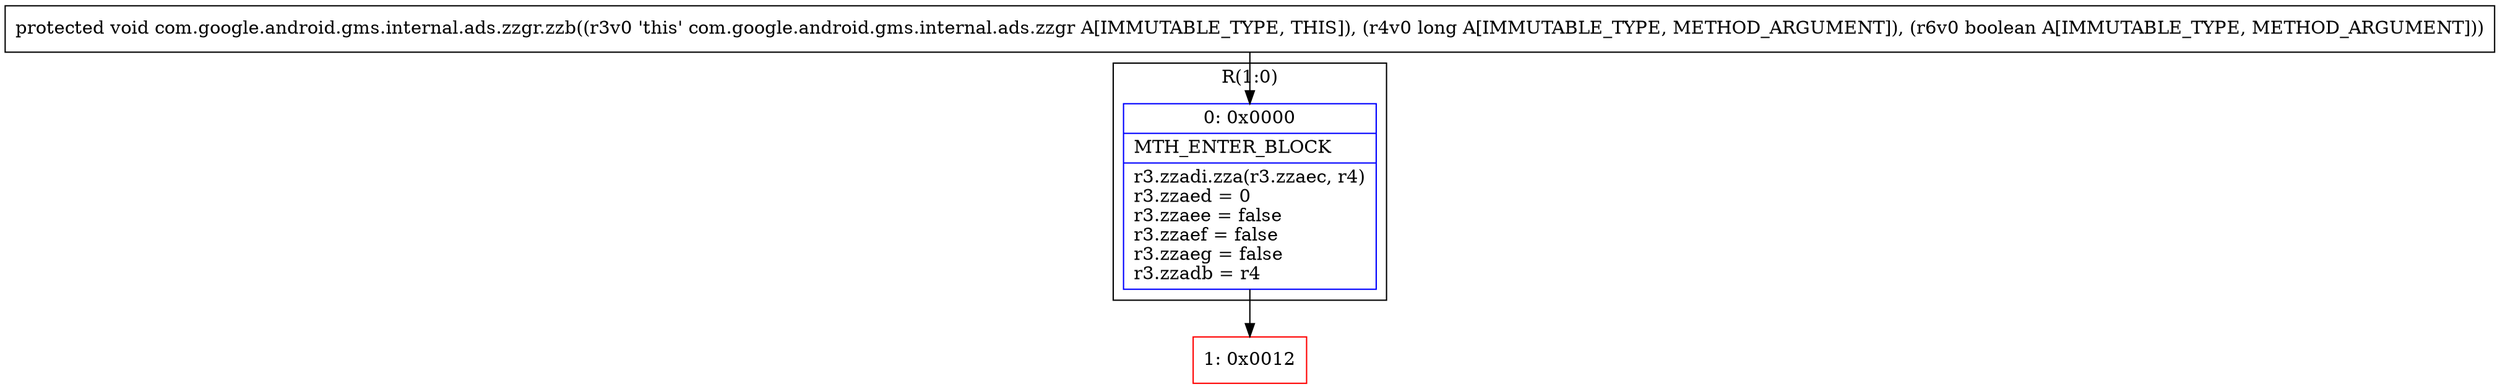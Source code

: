 digraph "CFG forcom.google.android.gms.internal.ads.zzgr.zzb(JZ)V" {
subgraph cluster_Region_258235543 {
label = "R(1:0)";
node [shape=record,color=blue];
Node_0 [shape=record,label="{0\:\ 0x0000|MTH_ENTER_BLOCK\l|r3.zzadi.zza(r3.zzaec, r4)\lr3.zzaed = 0\lr3.zzaee = false\lr3.zzaef = false\lr3.zzaeg = false\lr3.zzadb = r4\l}"];
}
Node_1 [shape=record,color=red,label="{1\:\ 0x0012}"];
MethodNode[shape=record,label="{protected void com.google.android.gms.internal.ads.zzgr.zzb((r3v0 'this' com.google.android.gms.internal.ads.zzgr A[IMMUTABLE_TYPE, THIS]), (r4v0 long A[IMMUTABLE_TYPE, METHOD_ARGUMENT]), (r6v0 boolean A[IMMUTABLE_TYPE, METHOD_ARGUMENT])) }"];
MethodNode -> Node_0;
Node_0 -> Node_1;
}

